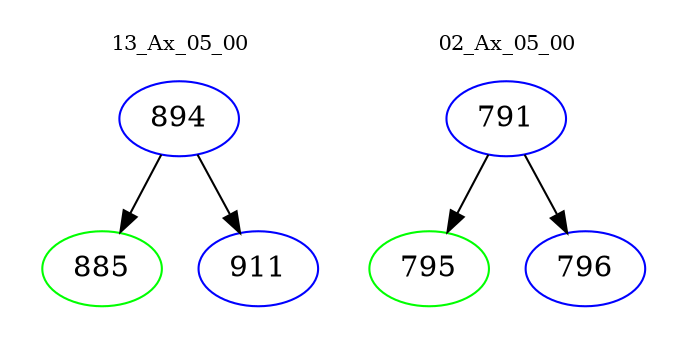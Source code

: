 digraph{
subgraph cluster_0 {
color = white
label = "13_Ax_05_00";
fontsize=10;
T0_894 [label="894", color="blue"]
T0_894 -> T0_885 [color="black"]
T0_885 [label="885", color="green"]
T0_894 -> T0_911 [color="black"]
T0_911 [label="911", color="blue"]
}
subgraph cluster_1 {
color = white
label = "02_Ax_05_00";
fontsize=10;
T1_791 [label="791", color="blue"]
T1_791 -> T1_795 [color="black"]
T1_795 [label="795", color="green"]
T1_791 -> T1_796 [color="black"]
T1_796 [label="796", color="blue"]
}
}
